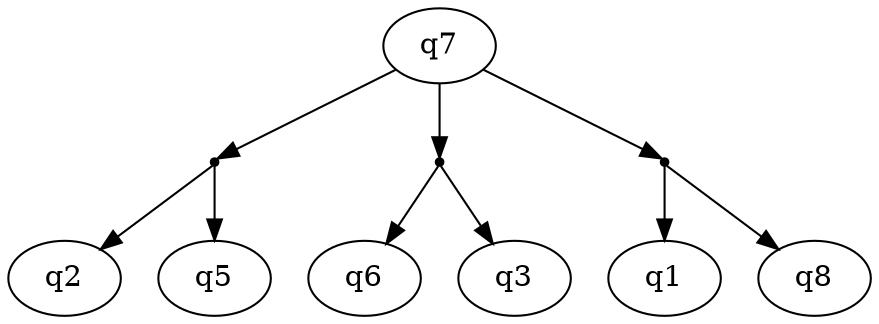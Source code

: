digraph g
{

1[shape=point]
3[shape=point]
2[shape=point]


q7 -> 1
q7 -> 2
q7 -> 3
1 -> q2 
1 -> q5
3 -> q6
3 -> q3
2 -> q1
2 -> q8

}